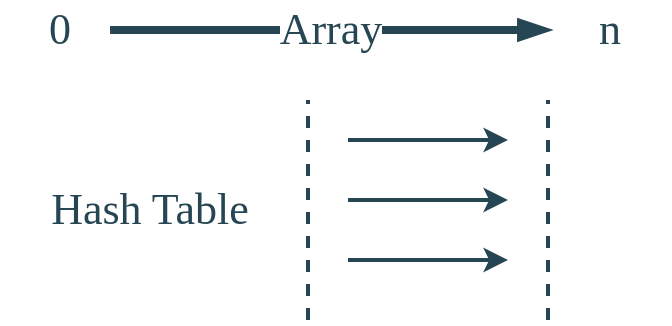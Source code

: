 <mxfile version="24.2.5" type="device">
  <diagram name="Page-1" id="yPQlsqrmwEttC6wRed7g">
    <mxGraphModel dx="1434" dy="835" grid="1" gridSize="10" guides="1" tooltips="1" connect="1" arrows="1" fold="1" page="1" pageScale="1" pageWidth="850" pageHeight="1100" math="0" shadow="0">
      <root>
        <mxCell id="0" />
        <mxCell id="1" parent="0" />
        <mxCell id="mVL9S5HK0tB8LYCusONq-3" value="Array" style="endArrow=blockThin;html=1;rounded=1;shadow=0;strokeColor=#264653;strokeWidth=4;fontFamily=Ubuntu;fontSize=22;fontColor=#264653;fontStyle=0;fillColor=#264653;endFill=1;exitX=0.917;exitY=0.5;exitDx=0;exitDy=0;exitPerimeter=0;" edge="1" parent="1" source="mVL9S5HK0tB8LYCusONq-4" target="mVL9S5HK0tB8LYCusONq-6">
          <mxGeometry width="50" height="50" relative="1" as="geometry">
            <mxPoint x="245" y="370" as="sourcePoint" />
            <mxPoint x="375" y="375" as="targetPoint" />
          </mxGeometry>
        </mxCell>
        <mxCell id="mVL9S5HK0tB8LYCusONq-4" value="0" style="text;html=1;align=center;verticalAlign=middle;whiteSpace=wrap;rounded=0;fontFamily=Ubuntu;fontSize=22;fontColor=#264653;fontStyle=0;" vertex="1" parent="1">
          <mxGeometry x="150" y="360" width="60" height="30" as="geometry" />
        </mxCell>
        <mxCell id="mVL9S5HK0tB8LYCusONq-6" value="n" style="text;html=1;align=center;verticalAlign=middle;whiteSpace=wrap;rounded=0;fontFamily=Ubuntu;fontSize=22;fontColor=#264653;fontStyle=0;" vertex="1" parent="1">
          <mxGeometry x="425" y="360" width="60" height="30" as="geometry" />
        </mxCell>
        <mxCell id="mVL9S5HK0tB8LYCusONq-15" value="Hash Table" style="text;html=1;align=center;verticalAlign=middle;whiteSpace=wrap;rounded=0;fontFamily=Ubuntu;fontSize=22;fontColor=#264653;fontStyle=0;" vertex="1" parent="1">
          <mxGeometry x="160" y="450" width="130" height="30" as="geometry" />
        </mxCell>
        <mxCell id="mVL9S5HK0tB8LYCusONq-17" value="" style="group" vertex="1" connectable="0" parent="1">
          <mxGeometry x="304" y="410" width="120" height="110" as="geometry" />
        </mxCell>
        <mxCell id="mVL9S5HK0tB8LYCusONq-9" value="" style="endArrow=none;dashed=1;html=1;rounded=1;shadow=0;strokeColor=#264653;strokeWidth=2;fontFamily=Ubuntu;fontSize=22;fontColor=#264653;fontStyle=0;fillColor=#264653;" edge="1" parent="mVL9S5HK0tB8LYCusONq-17">
          <mxGeometry width="50" height="50" relative="1" as="geometry">
            <mxPoint y="110" as="sourcePoint" />
            <mxPoint as="targetPoint" />
          </mxGeometry>
        </mxCell>
        <mxCell id="mVL9S5HK0tB8LYCusONq-10" value="" style="endArrow=none;dashed=1;html=1;rounded=1;shadow=0;strokeColor=#264653;strokeWidth=2;fontFamily=Ubuntu;fontSize=22;fontColor=#264653;fontStyle=0;fillColor=#264653;" edge="1" parent="mVL9S5HK0tB8LYCusONq-17">
          <mxGeometry width="50" height="50" relative="1" as="geometry">
            <mxPoint x="120" y="110" as="sourcePoint" />
            <mxPoint x="120" as="targetPoint" />
          </mxGeometry>
        </mxCell>
        <mxCell id="mVL9S5HK0tB8LYCusONq-11" value="" style="endArrow=classic;html=1;rounded=1;shadow=0;strokeColor=#264653;strokeWidth=2;fontFamily=Ubuntu;fontSize=22;fontColor=#264653;fontStyle=0;fillColor=#264653;" edge="1" parent="mVL9S5HK0tB8LYCusONq-17">
          <mxGeometry width="50" height="50" relative="1" as="geometry">
            <mxPoint x="20" y="20" as="sourcePoint" />
            <mxPoint x="100" y="20" as="targetPoint" />
          </mxGeometry>
        </mxCell>
        <mxCell id="mVL9S5HK0tB8LYCusONq-12" value="" style="endArrow=classic;html=1;rounded=1;shadow=0;strokeColor=#264653;strokeWidth=2;fontFamily=Ubuntu;fontSize=22;fontColor=#264653;fontStyle=0;fillColor=#264653;" edge="1" parent="mVL9S5HK0tB8LYCusONq-17">
          <mxGeometry width="50" height="50" relative="1" as="geometry">
            <mxPoint x="20" y="50" as="sourcePoint" />
            <mxPoint x="100" y="50" as="targetPoint" />
          </mxGeometry>
        </mxCell>
        <mxCell id="mVL9S5HK0tB8LYCusONq-13" value="" style="endArrow=classic;html=1;rounded=1;shadow=0;strokeColor=#264653;strokeWidth=2;fontFamily=Ubuntu;fontSize=22;fontColor=#264653;fontStyle=0;fillColor=#264653;" edge="1" parent="mVL9S5HK0tB8LYCusONq-17">
          <mxGeometry width="50" height="50" relative="1" as="geometry">
            <mxPoint x="20" y="80" as="sourcePoint" />
            <mxPoint x="100" y="80" as="targetPoint" />
          </mxGeometry>
        </mxCell>
      </root>
    </mxGraphModel>
  </diagram>
</mxfile>
